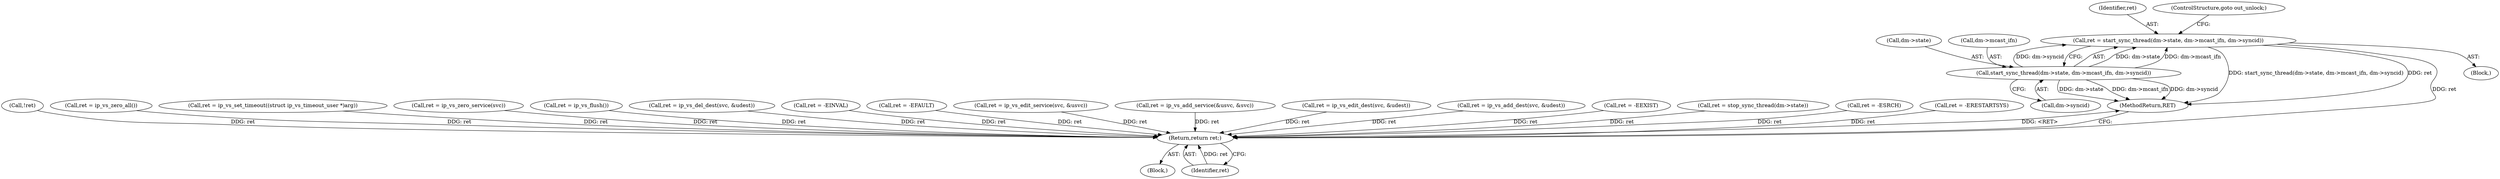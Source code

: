 digraph "0_linux_04bcef2a83f40c6db24222b27a52892cba39dffb_0@API" {
"1000223" [label="(Call,ret = start_sync_thread(dm->state, dm->mcast_ifn, dm->syncid))"];
"1000225" [label="(Call,start_sync_thread(dm->state, dm->mcast_ifn, dm->syncid))"];
"1000476" [label="(Return,return ret;)"];
"1000226" [label="(Call,dm->state)"];
"1000223" [label="(Call,ret = start_sync_thread(dm->state, dm->mcast_ifn, dm->syncid))"];
"1000478" [label="(MethodReturn,RET)"];
"1000427" [label="(Call,!ret)"];
"1000298" [label="(Call,ret = ip_vs_zero_all())"];
"1000204" [label="(Call,ret = ip_vs_set_timeout((struct ip_vs_timeout_user *)arg))"];
"1000432" [label="(Call,ret = ip_vs_zero_service(svc))"];
"1000194" [label="(Call,ret = ip_vs_flush())"];
"1000476" [label="(Return,return ret;)"];
"1000224" [label="(Identifier,ret)"];
"1000454" [label="(Call,ret = ip_vs_del_dest(svc, &udest))"];
"1000462" [label="(Call,ret = -EINVAL)"];
"1000333" [label="(Call,ret = -EFAULT)"];
"1000414" [label="(Call,ret = ip_vs_edit_service(svc, &usvc))"];
"1000405" [label="(Call,ret = ip_vs_add_service(&usvc, &svc))"];
"1000446" [label="(Call,ret = ip_vs_edit_dest(svc, &udest))"];
"1000438" [label="(Call,ret = ip_vs_add_dest(svc, &udest))"];
"1000400" [label="(Call,ret = -EEXIST)"];
"1000113" [label="(Block,)"];
"1000229" [label="(Call,dm->mcast_ifn)"];
"1000477" [label="(Identifier,ret)"];
"1000225" [label="(Call,start_sync_thread(dm->state, dm->mcast_ifn, dm->syncid))"];
"1000248" [label="(Call,ret = stop_sync_thread(dm->state))"];
"1000387" [label="(Call,ret = -ESRCH)"];
"1000232" [label="(Call,dm->syncid)"];
"1000216" [label="(Block,)"];
"1000235" [label="(ControlStructure,goto out_unlock;)"];
"1000184" [label="(Call,ret = -ERESTARTSYS)"];
"1000223" -> "1000216"  [label="AST: "];
"1000223" -> "1000225"  [label="CFG: "];
"1000224" -> "1000223"  [label="AST: "];
"1000225" -> "1000223"  [label="AST: "];
"1000235" -> "1000223"  [label="CFG: "];
"1000223" -> "1000478"  [label="DDG: start_sync_thread(dm->state, dm->mcast_ifn, dm->syncid)"];
"1000223" -> "1000478"  [label="DDG: ret"];
"1000225" -> "1000223"  [label="DDG: dm->state"];
"1000225" -> "1000223"  [label="DDG: dm->mcast_ifn"];
"1000225" -> "1000223"  [label="DDG: dm->syncid"];
"1000223" -> "1000476"  [label="DDG: ret"];
"1000225" -> "1000232"  [label="CFG: "];
"1000226" -> "1000225"  [label="AST: "];
"1000229" -> "1000225"  [label="AST: "];
"1000232" -> "1000225"  [label="AST: "];
"1000225" -> "1000478"  [label="DDG: dm->state"];
"1000225" -> "1000478"  [label="DDG: dm->mcast_ifn"];
"1000225" -> "1000478"  [label="DDG: dm->syncid"];
"1000476" -> "1000113"  [label="AST: "];
"1000476" -> "1000477"  [label="CFG: "];
"1000477" -> "1000476"  [label="AST: "];
"1000478" -> "1000476"  [label="CFG: "];
"1000476" -> "1000478"  [label="DDG: <RET>"];
"1000477" -> "1000476"  [label="DDG: ret"];
"1000333" -> "1000476"  [label="DDG: ret"];
"1000184" -> "1000476"  [label="DDG: ret"];
"1000462" -> "1000476"  [label="DDG: ret"];
"1000194" -> "1000476"  [label="DDG: ret"];
"1000387" -> "1000476"  [label="DDG: ret"];
"1000446" -> "1000476"  [label="DDG: ret"];
"1000432" -> "1000476"  [label="DDG: ret"];
"1000414" -> "1000476"  [label="DDG: ret"];
"1000405" -> "1000476"  [label="DDG: ret"];
"1000248" -> "1000476"  [label="DDG: ret"];
"1000454" -> "1000476"  [label="DDG: ret"];
"1000427" -> "1000476"  [label="DDG: ret"];
"1000298" -> "1000476"  [label="DDG: ret"];
"1000400" -> "1000476"  [label="DDG: ret"];
"1000204" -> "1000476"  [label="DDG: ret"];
"1000438" -> "1000476"  [label="DDG: ret"];
}

